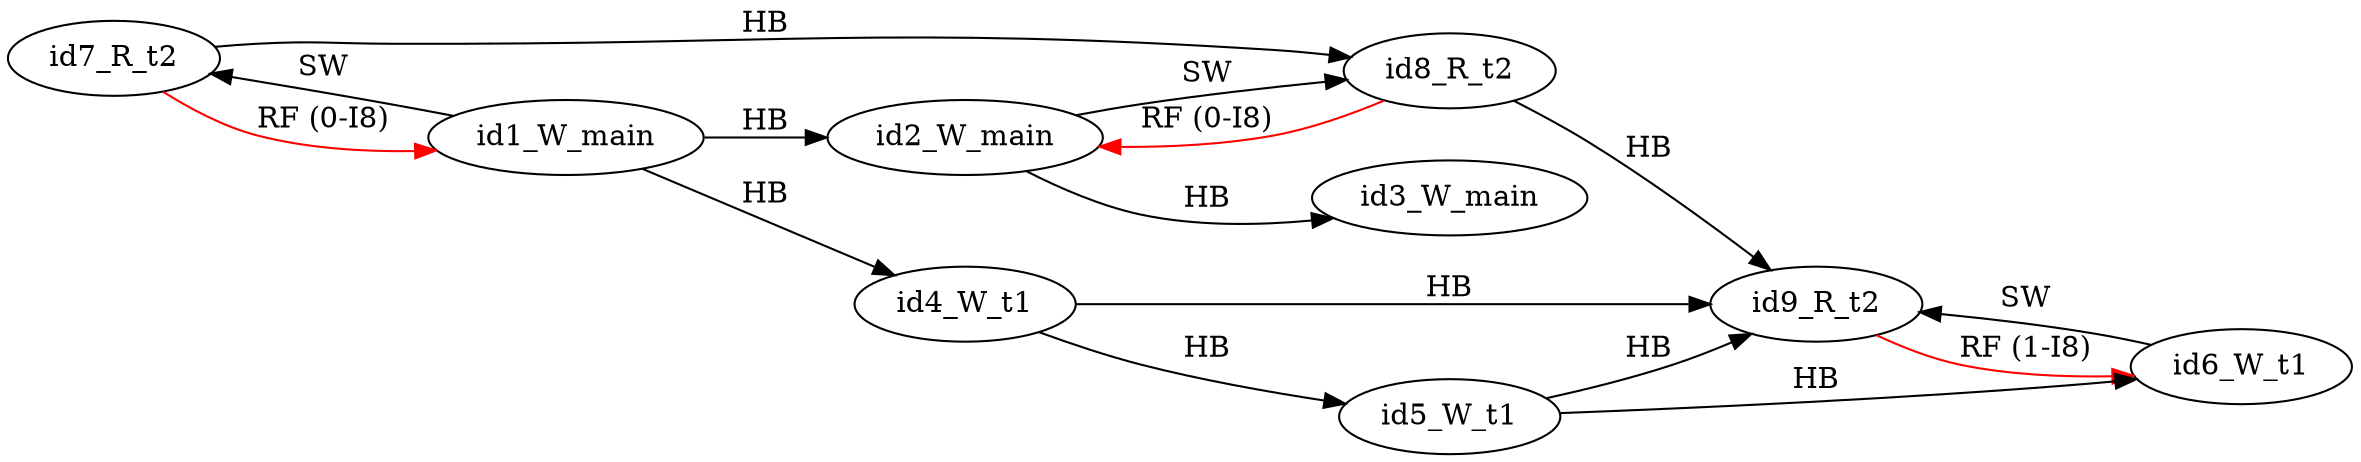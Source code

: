 digraph memory_model {
rankdir=LR;
splines=true; esep=0.5;
id7_R_t2 -> id1_W_main [label = "RF (0-I8)", color="red"];
id8_R_t2 -> id2_W_main [label = "RF (0-I8)", color="red"];
id9_R_t2 -> id6_W_t1 [label = "RF (1-I8)", color="red"];
id1_W_main -> id2_W_main [label = "HB", color="black"];
id2_W_main -> id3_W_main [label = "HB", color="black"];
id4_W_t1 -> id5_W_t1 [label = "HB", color="black"];
id5_W_t1 -> id6_W_t1 [label = "HB", color="black"];
id7_R_t2 -> id8_R_t2 [label = "HB", color="black"];
id8_R_t2 -> id9_R_t2 [label = "HB", color="black"];
id1_W_main -> id4_W_t1 [label = "HB", color="black"];
id4_W_t1 -> id9_R_t2 [label = "HB", color="black"];
id5_W_t1 -> id9_R_t2 [label = "HB", color="black"];
id1_W_main -> id7_R_t2 [label = "SW", color="black"];
id2_W_main -> id8_R_t2 [label = "SW", color="black"];
id6_W_t1 -> id9_R_t2 [label = "SW", color="black"];
id1_W_main [pos="2.5,6!"]
id2_W_main [pos="2.5,4!"]
id3_W_main [pos="2.5,2!"]
id4_W_t1 [pos="0,0!"]
id5_W_t1 [pos="0,-2!"]
id6_W_t1 [pos="0,-4!"]
id7_R_t2 [pos="5,0!"]
id8_R_t2 [pos="5,-2!"]
id9_R_t2 [pos="5,-4!"]
}